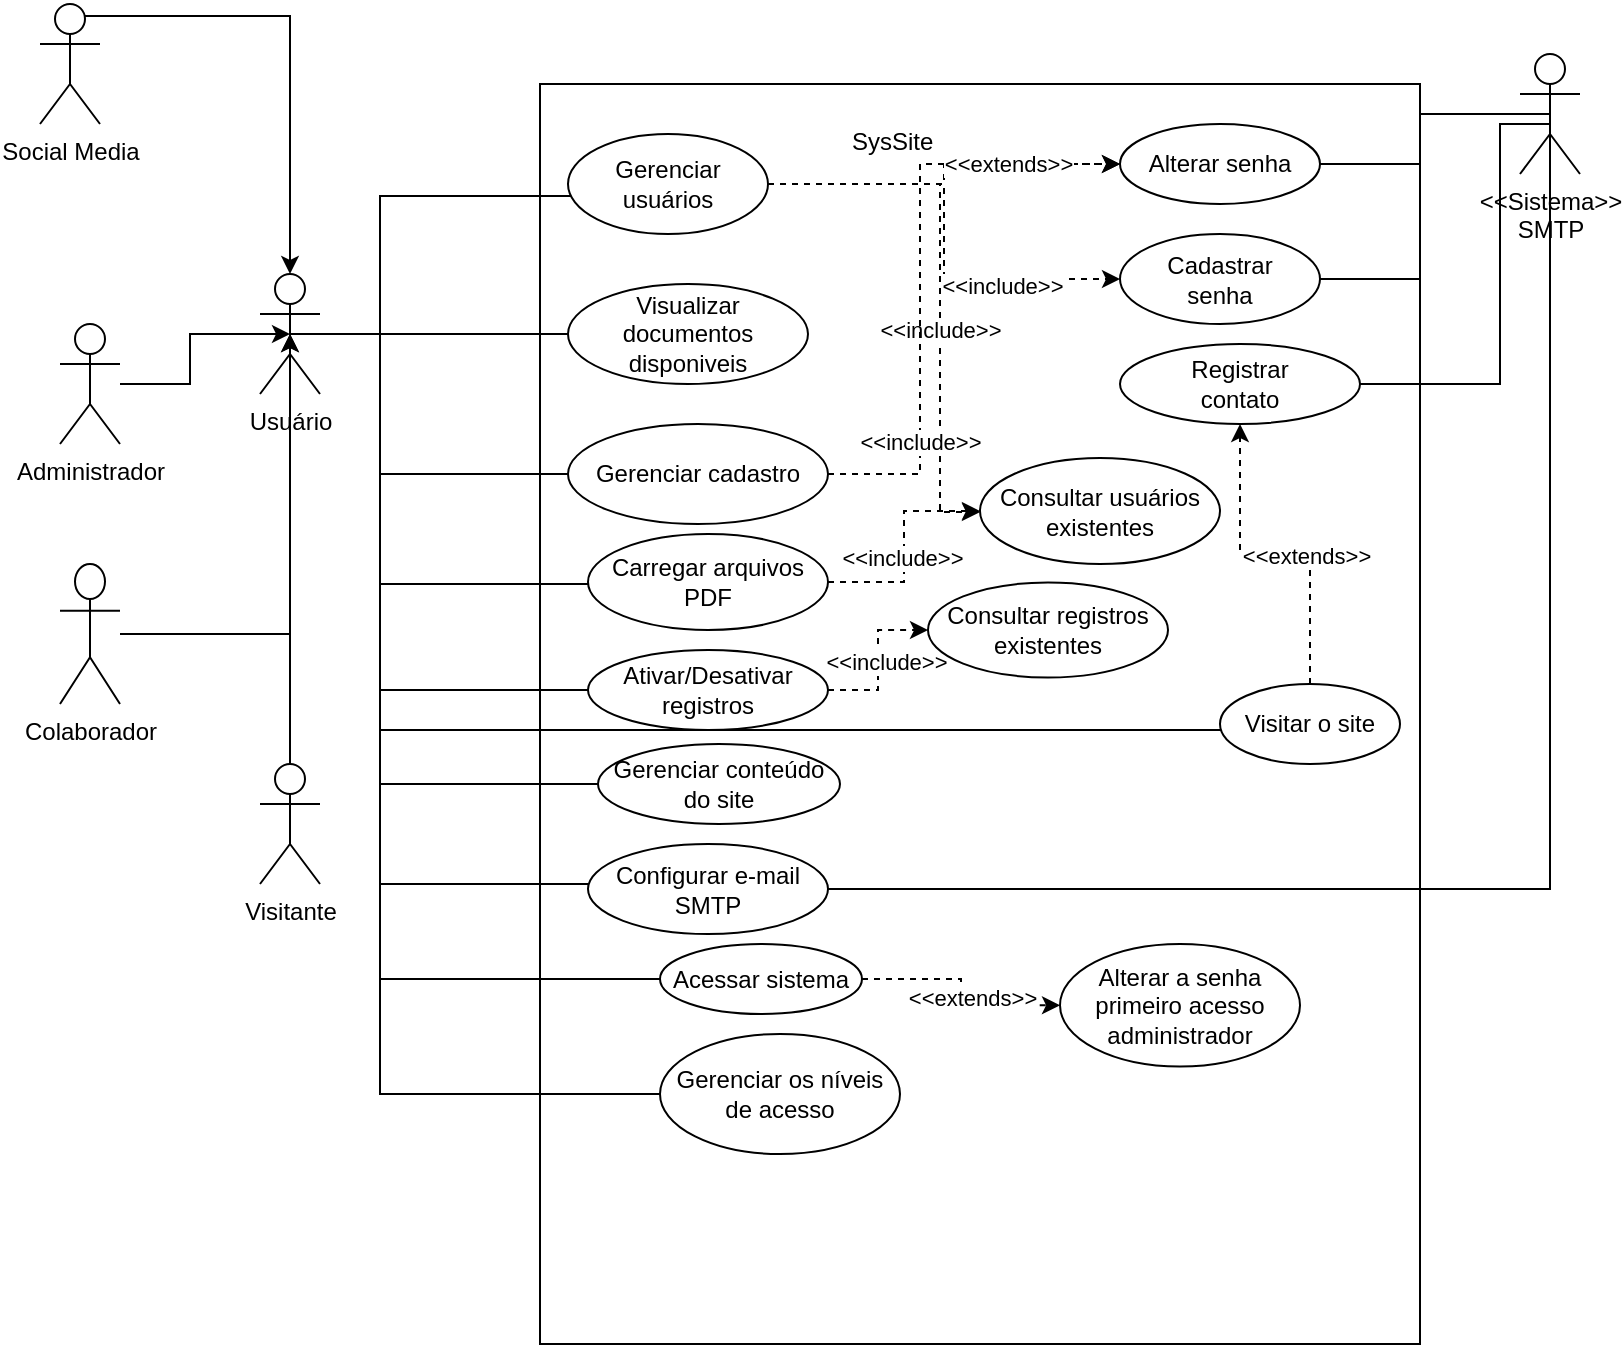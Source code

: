 <mxfile version="22.0.2" type="device">
  <diagram name="Página-1" id="qBIl0i3Tgtyagl_yFDEk">
    <mxGraphModel dx="1050" dy="621" grid="1" gridSize="10" guides="1" tooltips="1" connect="1" arrows="1" fold="1" page="1" pageScale="1" pageWidth="827" pageHeight="1169" math="0" shadow="0">
      <root>
        <mxCell id="0" />
        <mxCell id="1" parent="0" />
        <object label="Usuário" Usuário="" id="NZdatJUdCUIzOeaMkChF-2">
          <mxCell style="shape=umlActor;verticalLabelPosition=bottom;verticalAlign=top;html=1;outlineConnect=0;" parent="1" vertex="1">
            <mxGeometry x="140" y="145" width="30" height="60" as="geometry" />
          </mxCell>
        </object>
        <mxCell id="NZdatJUdCUIzOeaMkChF-13" style="edgeStyle=orthogonalEdgeStyle;rounded=0;orthogonalLoop=1;jettySize=auto;html=1;entryX=0.5;entryY=0.5;entryDx=0;entryDy=0;entryPerimeter=0;" parent="1" source="NZdatJUdCUIzOeaMkChF-5" target="NZdatJUdCUIzOeaMkChF-2" edge="1">
          <mxGeometry relative="1" as="geometry" />
        </mxCell>
        <object label="Administrador" Usuário="" id="NZdatJUdCUIzOeaMkChF-5">
          <mxCell style="shape=umlActor;verticalLabelPosition=bottom;verticalAlign=top;html=1;outlineConnect=0;" parent="1" vertex="1">
            <mxGeometry x="40" y="170" width="30" height="60" as="geometry" />
          </mxCell>
        </object>
        <mxCell id="NZdatJUdCUIzOeaMkChF-12" style="edgeStyle=orthogonalEdgeStyle;rounded=0;orthogonalLoop=1;jettySize=auto;html=1;entryX=0.5;entryY=0.5;entryDx=0;entryDy=0;entryPerimeter=0;" parent="1" source="NZdatJUdCUIzOeaMkChF-6" target="NZdatJUdCUIzOeaMkChF-2" edge="1">
          <mxGeometry relative="1" as="geometry" />
        </mxCell>
        <object label="Colaborador" Usuário="" id="NZdatJUdCUIzOeaMkChF-6">
          <mxCell style="shape=umlActor;verticalLabelPosition=bottom;verticalAlign=top;html=1;outlineConnect=0;" parent="1" vertex="1">
            <mxGeometry x="40" y="290" width="30" height="70" as="geometry" />
          </mxCell>
        </object>
        <mxCell id="NZdatJUdCUIzOeaMkChF-11" style="edgeStyle=orthogonalEdgeStyle;rounded=0;orthogonalLoop=1;jettySize=auto;html=1;exitX=0.75;exitY=0.1;exitDx=0;exitDy=0;exitPerimeter=0;" parent="1" source="NZdatJUdCUIzOeaMkChF-7" target="NZdatJUdCUIzOeaMkChF-2" edge="1">
          <mxGeometry relative="1" as="geometry">
            <mxPoint x="150" y="130" as="targetPoint" />
          </mxGeometry>
        </mxCell>
        <object label="Social Media" Usuário="" id="NZdatJUdCUIzOeaMkChF-7">
          <mxCell style="shape=umlActor;verticalLabelPosition=bottom;verticalAlign=top;html=1;outlineConnect=0;" parent="1" vertex="1">
            <mxGeometry x="30" y="10" width="30" height="60" as="geometry" />
          </mxCell>
        </object>
        <mxCell id="NZdatJUdCUIzOeaMkChF-14" value="" style="rounded=0;whiteSpace=wrap;html=1;" parent="1" vertex="1">
          <mxGeometry x="280" y="50" width="440" height="630" as="geometry" />
        </mxCell>
        <mxCell id="NZdatJUdCUIzOeaMkChF-15" value="SysSite" style="text;strokeColor=none;fillColor=none;spacingLeft=4;spacingRight=4;overflow=hidden;rotatable=0;points=[[0,0.5],[1,0.5]];portConstraint=eastwest;fontSize=12;whiteSpace=wrap;html=1;" parent="1" vertex="1">
          <mxGeometry x="430" y="65" width="60" height="30" as="geometry" />
        </mxCell>
        <mxCell id="NZdatJUdCUIzOeaMkChF-16" value="Visualizar documentos disponiveis" style="ellipse;whiteSpace=wrap;html=1;" parent="1" vertex="1">
          <mxGeometry x="294" y="150" width="120" height="50" as="geometry" />
        </mxCell>
        <mxCell id="NZdatJUdCUIzOeaMkChF-17" value="" style="endArrow=none;html=1;rounded=0;exitX=0.5;exitY=0.5;exitDx=0;exitDy=0;exitPerimeter=0;" parent="1" source="NZdatJUdCUIzOeaMkChF-2" target="NZdatJUdCUIzOeaMkChF-16" edge="1">
          <mxGeometry width="50" height="50" relative="1" as="geometry">
            <mxPoint x="380" y="290" as="sourcePoint" />
            <mxPoint x="430" y="240" as="targetPoint" />
          </mxGeometry>
        </mxCell>
        <mxCell id="NZdatJUdCUIzOeaMkChF-30" style="edgeStyle=orthogonalEdgeStyle;rounded=0;orthogonalLoop=1;jettySize=auto;html=1;entryX=0;entryY=0.5;entryDx=0;entryDy=0;dashed=1;" parent="1" source="NZdatJUdCUIzOeaMkChF-18" target="NZdatJUdCUIzOeaMkChF-23" edge="1">
          <mxGeometry relative="1" as="geometry" />
        </mxCell>
        <mxCell id="NZdatJUdCUIzOeaMkChF-43" value="&amp;lt;&amp;lt;include&amp;gt;&amp;gt;" style="edgeLabel;html=1;align=center;verticalAlign=middle;resizable=0;points=[];" parent="NZdatJUdCUIzOeaMkChF-30" vertex="1" connectable="0">
          <mxGeometry x="0.594" y="2" relative="1" as="geometry">
            <mxPoint x="-14" y="5" as="offset" />
          </mxGeometry>
        </mxCell>
        <mxCell id="NZdatJUdCUIzOeaMkChF-31" style="edgeStyle=orthogonalEdgeStyle;rounded=0;orthogonalLoop=1;jettySize=auto;html=1;entryX=0;entryY=0.5;entryDx=0;entryDy=0;dashed=1;" parent="1" source="NZdatJUdCUIzOeaMkChF-18" target="NZdatJUdCUIzOeaMkChF-19" edge="1">
          <mxGeometry relative="1" as="geometry" />
        </mxCell>
        <mxCell id="NZdatJUdCUIzOeaMkChF-41" style="edgeStyle=orthogonalEdgeStyle;rounded=0;orthogonalLoop=1;jettySize=auto;html=1;entryX=0.5;entryY=0.5;entryDx=0;entryDy=0;entryPerimeter=0;endArrow=none;endFill=0;" parent="1" target="NZdatJUdCUIzOeaMkChF-2" edge="1">
          <mxGeometry relative="1" as="geometry">
            <mxPoint x="324" y="105" as="sourcePoint" />
            <mxPoint x="200" y="170" as="targetPoint" />
            <Array as="points">
              <mxPoint x="324" y="106" />
              <mxPoint x="200" y="106" />
              <mxPoint x="200" y="175" />
            </Array>
          </mxGeometry>
        </mxCell>
        <mxCell id="NZdatJUdCUIzOeaMkChF-73" style="edgeStyle=orthogonalEdgeStyle;rounded=0;orthogonalLoop=1;jettySize=auto;html=1;dashed=1;" parent="1" source="NZdatJUdCUIzOeaMkChF-18" target="NZdatJUdCUIzOeaMkChF-52" edge="1">
          <mxGeometry relative="1" as="geometry">
            <Array as="points">
              <mxPoint x="480" y="100" />
              <mxPoint x="480" y="264" />
            </Array>
          </mxGeometry>
        </mxCell>
        <mxCell id="NZdatJUdCUIzOeaMkChF-74" value="&amp;lt;&amp;lt;include&amp;gt;&amp;gt;" style="edgeLabel;html=1;align=center;verticalAlign=middle;resizable=0;points=[];" parent="NZdatJUdCUIzOeaMkChF-73" vertex="1" connectable="0">
          <mxGeometry x="0.178" relative="1" as="geometry">
            <mxPoint as="offset" />
          </mxGeometry>
        </mxCell>
        <mxCell id="NZdatJUdCUIzOeaMkChF-18" value="Gerenciar usuários" style="ellipse;whiteSpace=wrap;html=1;" parent="1" vertex="1">
          <mxGeometry x="294" y="75" width="100" height="50" as="geometry" />
        </mxCell>
        <mxCell id="NZdatJUdCUIzOeaMkChF-19" value="Alterar senha" style="ellipse;whiteSpace=wrap;html=1;" parent="1" vertex="1">
          <mxGeometry x="570" y="70" width="100" height="40" as="geometry" />
        </mxCell>
        <mxCell id="NZdatJUdCUIzOeaMkChF-22" value="" style="edgeStyle=orthogonalEdgeStyle;rounded=0;orthogonalLoop=1;jettySize=auto;html=1;entryX=1;entryY=0.5;entryDx=0;entryDy=0;endArrow=none;endFill=0;" parent="1" source="NZdatJUdCUIzOeaMkChF-20" target="NZdatJUdCUIzOeaMkChF-19" edge="1">
          <mxGeometry relative="1" as="geometry">
            <mxPoint x="725" y="180" as="targetPoint" />
          </mxGeometry>
        </mxCell>
        <mxCell id="NZdatJUdCUIzOeaMkChF-24" style="edgeStyle=orthogonalEdgeStyle;rounded=0;orthogonalLoop=1;jettySize=auto;html=1;entryX=1;entryY=0.5;entryDx=0;entryDy=0;endArrow=none;endFill=0;exitX=0.5;exitY=0.5;exitDx=0;exitDy=0;exitPerimeter=0;" parent="1" source="NZdatJUdCUIzOeaMkChF-20" target="NZdatJUdCUIzOeaMkChF-23" edge="1">
          <mxGeometry relative="1" as="geometry" />
        </mxCell>
        <mxCell id="NZdatJUdCUIzOeaMkChF-26" style="edgeStyle=orthogonalEdgeStyle;rounded=0;orthogonalLoop=1;jettySize=auto;html=1;endArrow=none;endFill=0;exitX=0.5;exitY=0.5;exitDx=0;exitDy=0;exitPerimeter=0;" parent="1" source="NZdatJUdCUIzOeaMkChF-20" target="NZdatJUdCUIzOeaMkChF-25" edge="1">
          <mxGeometry relative="1" as="geometry">
            <Array as="points">
              <mxPoint x="785" y="70" />
              <mxPoint x="760" y="70" />
              <mxPoint x="760" y="200" />
            </Array>
          </mxGeometry>
        </mxCell>
        <mxCell id="NZdatJUdCUIzOeaMkChF-20" value="&amp;lt;&amp;lt;Sistema&amp;gt;&amp;gt;&lt;br&gt;SMTP" style="shape=umlActor;verticalLabelPosition=bottom;verticalAlign=top;html=1;outlineConnect=0;" parent="1" vertex="1">
          <mxGeometry x="770" y="35" width="30" height="60" as="geometry" />
        </mxCell>
        <mxCell id="NZdatJUdCUIzOeaMkChF-23" value="Cadastrar &lt;br&gt;senha" style="ellipse;whiteSpace=wrap;html=1;" parent="1" vertex="1">
          <mxGeometry x="570" y="125" width="100" height="45" as="geometry" />
        </mxCell>
        <mxCell id="NZdatJUdCUIzOeaMkChF-25" value="Registrar &lt;br&gt;contato" style="ellipse;whiteSpace=wrap;html=1;" parent="1" vertex="1">
          <mxGeometry x="570" y="180" width="120" height="40" as="geometry" />
        </mxCell>
        <mxCell id="NZdatJUdCUIzOeaMkChF-37" style="edgeStyle=orthogonalEdgeStyle;rounded=0;orthogonalLoop=1;jettySize=auto;html=1;entryX=0;entryY=0.5;entryDx=0;entryDy=0;dashed=1;" parent="1" source="NZdatJUdCUIzOeaMkChF-35" target="NZdatJUdCUIzOeaMkChF-19" edge="1">
          <mxGeometry relative="1" as="geometry">
            <Array as="points">
              <mxPoint x="470" y="245" />
              <mxPoint x="470" y="90" />
            </Array>
          </mxGeometry>
        </mxCell>
        <mxCell id="NZdatJUdCUIzOeaMkChF-42" value="&amp;lt;&amp;lt;include&amp;gt;&amp;gt;" style="edgeLabel;html=1;align=center;verticalAlign=middle;resizable=0;points=[];" parent="NZdatJUdCUIzOeaMkChF-37" vertex="1" connectable="0">
          <mxGeometry x="0.165" y="3" relative="1" as="geometry">
            <mxPoint x="3" y="113" as="offset" />
          </mxGeometry>
        </mxCell>
        <mxCell id="NZdatJUdCUIzOeaMkChF-44" value="&amp;lt;&amp;lt;extends&amp;gt;&amp;gt;" style="edgeLabel;html=1;align=center;verticalAlign=middle;resizable=0;points=[];" parent="NZdatJUdCUIzOeaMkChF-37" vertex="1" connectable="0">
          <mxGeometry x="0.624" relative="1" as="geometry">
            <mxPoint as="offset" />
          </mxGeometry>
        </mxCell>
        <mxCell id="NZdatJUdCUIzOeaMkChF-45" style="edgeStyle=orthogonalEdgeStyle;rounded=0;orthogonalLoop=1;jettySize=auto;html=1;entryX=0.5;entryY=0.5;entryDx=0;entryDy=0;entryPerimeter=0;endArrow=none;endFill=0;" parent="1" source="NZdatJUdCUIzOeaMkChF-35" target="NZdatJUdCUIzOeaMkChF-2" edge="1">
          <mxGeometry relative="1" as="geometry">
            <Array as="points">
              <mxPoint x="200" y="245" />
              <mxPoint x="200" y="175" />
            </Array>
          </mxGeometry>
        </mxCell>
        <mxCell id="NZdatJUdCUIzOeaMkChF-35" value="Gerenciar cadastro" style="ellipse;whiteSpace=wrap;html=1;" parent="1" vertex="1">
          <mxGeometry x="294" y="220" width="130" height="50" as="geometry" />
        </mxCell>
        <mxCell id="NZdatJUdCUIzOeaMkChF-47" style="edgeStyle=orthogonalEdgeStyle;rounded=0;orthogonalLoop=1;jettySize=auto;html=1;entryX=0.5;entryY=0.5;entryDx=0;entryDy=0;entryPerimeter=0;endArrow=none;endFill=0;" parent="1" source="NZdatJUdCUIzOeaMkChF-46" target="NZdatJUdCUIzOeaMkChF-2" edge="1">
          <mxGeometry relative="1" as="geometry">
            <Array as="points">
              <mxPoint x="200" y="450" />
              <mxPoint x="200" y="175" />
            </Array>
          </mxGeometry>
        </mxCell>
        <mxCell id="NZdatJUdCUIzOeaMkChF-57" style="edgeStyle=orthogonalEdgeStyle;rounded=0;orthogonalLoop=1;jettySize=auto;html=1;entryX=0.5;entryY=0.5;entryDx=0;entryDy=0;entryPerimeter=0;endArrow=none;endFill=0;" parent="1" source="NZdatJUdCUIzOeaMkChF-46" target="NZdatJUdCUIzOeaMkChF-20" edge="1">
          <mxGeometry relative="1" as="geometry" />
        </mxCell>
        <mxCell id="NZdatJUdCUIzOeaMkChF-46" value="Configurar e-mail SMTP" style="ellipse;whiteSpace=wrap;html=1;" parent="1" vertex="1">
          <mxGeometry x="304" y="430" width="120" height="45" as="geometry" />
        </mxCell>
        <mxCell id="NZdatJUdCUIzOeaMkChF-50" style="edgeStyle=orthogonalEdgeStyle;rounded=0;orthogonalLoop=1;jettySize=auto;html=1;entryX=0.5;entryY=0.5;entryDx=0;entryDy=0;entryPerimeter=0;endArrow=none;endFill=0;" parent="1" source="NZdatJUdCUIzOeaMkChF-49" target="NZdatJUdCUIzOeaMkChF-2" edge="1">
          <mxGeometry relative="1" as="geometry">
            <Array as="points">
              <mxPoint x="200" y="400" />
              <mxPoint x="200" y="175" />
            </Array>
          </mxGeometry>
        </mxCell>
        <mxCell id="NZdatJUdCUIzOeaMkChF-49" value="Gerenciar conteúdo do site" style="ellipse;whiteSpace=wrap;html=1;" parent="1" vertex="1">
          <mxGeometry x="309" y="380" width="121" height="40" as="geometry" />
        </mxCell>
        <mxCell id="NZdatJUdCUIzOeaMkChF-53" style="edgeStyle=orthogonalEdgeStyle;rounded=0;orthogonalLoop=1;jettySize=auto;html=1;entryX=0.5;entryY=0.5;entryDx=0;entryDy=0;entryPerimeter=0;endArrow=none;endFill=0;" parent="1" source="NZdatJUdCUIzOeaMkChF-51" target="NZdatJUdCUIzOeaMkChF-2" edge="1">
          <mxGeometry relative="1" as="geometry">
            <Array as="points">
              <mxPoint x="200" y="300" />
              <mxPoint x="200" y="175" />
            </Array>
          </mxGeometry>
        </mxCell>
        <mxCell id="NZdatJUdCUIzOeaMkChF-55" style="edgeStyle=orthogonalEdgeStyle;rounded=0;orthogonalLoop=1;jettySize=auto;html=1;dashed=1;" parent="1" source="NZdatJUdCUIzOeaMkChF-51" target="NZdatJUdCUIzOeaMkChF-52" edge="1">
          <mxGeometry relative="1" as="geometry" />
        </mxCell>
        <mxCell id="NZdatJUdCUIzOeaMkChF-56" value="&amp;lt;&amp;lt;include&amp;gt;&amp;gt;" style="edgeLabel;html=1;align=center;verticalAlign=middle;resizable=0;points=[];" parent="NZdatJUdCUIzOeaMkChF-55" vertex="1" connectable="0">
          <mxGeometry x="-0.09" y="1" relative="1" as="geometry">
            <mxPoint as="offset" />
          </mxGeometry>
        </mxCell>
        <mxCell id="NZdatJUdCUIzOeaMkChF-51" value="Carregar arquivos PDF" style="ellipse;whiteSpace=wrap;html=1;" parent="1" vertex="1">
          <mxGeometry x="304" y="275" width="120" height="48" as="geometry" />
        </mxCell>
        <mxCell id="NZdatJUdCUIzOeaMkChF-52" value="Consultar usuários existentes" style="ellipse;whiteSpace=wrap;html=1;" parent="1" vertex="1">
          <mxGeometry x="500" y="237" width="120" height="53" as="geometry" />
        </mxCell>
        <mxCell id="NZdatJUdCUIzOeaMkChF-60" value="" style="edgeStyle=orthogonalEdgeStyle;rounded=0;orthogonalLoop=1;jettySize=auto;html=1;dashed=1;" parent="1" source="NZdatJUdCUIzOeaMkChF-58" target="NZdatJUdCUIzOeaMkChF-25" edge="1">
          <mxGeometry relative="1" as="geometry" />
        </mxCell>
        <mxCell id="NZdatJUdCUIzOeaMkChF-61" value="&amp;lt;&amp;lt;extends&amp;gt;&amp;gt;" style="edgeLabel;html=1;align=center;verticalAlign=middle;resizable=0;points=[];" parent="NZdatJUdCUIzOeaMkChF-60" vertex="1" connectable="0">
          <mxGeometry x="-0.217" y="2" relative="1" as="geometry">
            <mxPoint as="offset" />
          </mxGeometry>
        </mxCell>
        <mxCell id="NZdatJUdCUIzOeaMkChF-68" style="edgeStyle=orthogonalEdgeStyle;rounded=0;orthogonalLoop=1;jettySize=auto;html=1;endArrow=none;endFill=0;" parent="1" target="NZdatJUdCUIzOeaMkChF-2" edge="1">
          <mxGeometry relative="1" as="geometry">
            <mxPoint x="635" y="372" as="sourcePoint" />
            <mxPoint x="170" y="207" as="targetPoint" />
            <Array as="points">
              <mxPoint x="635" y="373" />
              <mxPoint x="200" y="373" />
              <mxPoint x="200" y="175" />
            </Array>
          </mxGeometry>
        </mxCell>
        <mxCell id="NZdatJUdCUIzOeaMkChF-58" value="Visitar o site" style="ellipse;whiteSpace=wrap;html=1;" parent="1" vertex="1">
          <mxGeometry x="620" y="350" width="90" height="40" as="geometry" />
        </mxCell>
        <mxCell id="NZdatJUdCUIzOeaMkChF-65" style="edgeStyle=orthogonalEdgeStyle;rounded=0;orthogonalLoop=1;jettySize=auto;html=1;entryX=0.5;entryY=0.5;entryDx=0;entryDy=0;entryPerimeter=0;" parent="1" source="NZdatJUdCUIzOeaMkChF-62" target="NZdatJUdCUIzOeaMkChF-2" edge="1">
          <mxGeometry relative="1" as="geometry">
            <Array as="points">
              <mxPoint x="155" y="290" />
              <mxPoint x="155" y="290" />
            </Array>
          </mxGeometry>
        </mxCell>
        <mxCell id="NZdatJUdCUIzOeaMkChF-62" value="Visitante" style="shape=umlActor;verticalLabelPosition=bottom;verticalAlign=top;html=1;outlineConnect=0;" parent="1" vertex="1">
          <mxGeometry x="140" y="390" width="30" height="60" as="geometry" />
        </mxCell>
        <mxCell id="NZdatJUdCUIzOeaMkChF-69" style="edgeStyle=orthogonalEdgeStyle;rounded=0;orthogonalLoop=1;jettySize=auto;html=1;entryX=0.5;entryY=0.5;entryDx=0;entryDy=0;entryPerimeter=0;endArrow=none;endFill=0;" parent="1" source="NZdatJUdCUIzOeaMkChF-67" target="NZdatJUdCUIzOeaMkChF-2" edge="1">
          <mxGeometry relative="1" as="geometry">
            <Array as="points">
              <mxPoint x="200" y="353" />
              <mxPoint x="200" y="175" />
            </Array>
          </mxGeometry>
        </mxCell>
        <mxCell id="NZdatJUdCUIzOeaMkChF-71" style="edgeStyle=orthogonalEdgeStyle;rounded=0;orthogonalLoop=1;jettySize=auto;html=1;dashed=1;" parent="1" source="NZdatJUdCUIzOeaMkChF-67" target="NZdatJUdCUIzOeaMkChF-70" edge="1">
          <mxGeometry relative="1" as="geometry" />
        </mxCell>
        <mxCell id="NZdatJUdCUIzOeaMkChF-72" value="&amp;lt;&amp;lt;include&amp;gt;&amp;gt;" style="edgeLabel;html=1;align=center;verticalAlign=middle;resizable=0;points=[];" parent="NZdatJUdCUIzOeaMkChF-71" vertex="1" connectable="0">
          <mxGeometry x="-0.024" y="-4" relative="1" as="geometry">
            <mxPoint as="offset" />
          </mxGeometry>
        </mxCell>
        <mxCell id="NZdatJUdCUIzOeaMkChF-67" value="Ativar/Desativar registros" style="ellipse;whiteSpace=wrap;html=1;" parent="1" vertex="1">
          <mxGeometry x="304" y="333" width="120" height="40" as="geometry" />
        </mxCell>
        <mxCell id="NZdatJUdCUIzOeaMkChF-70" value="Consultar registros existentes" style="ellipse;whiteSpace=wrap;html=1;" parent="1" vertex="1">
          <mxGeometry x="474" y="299.25" width="120" height="47.5" as="geometry" />
        </mxCell>
        <mxCell id="NZdatJUdCUIzOeaMkChF-77" style="edgeStyle=orthogonalEdgeStyle;rounded=0;orthogonalLoop=1;jettySize=auto;html=1;dashed=1;" parent="1" source="NZdatJUdCUIzOeaMkChF-75" target="NZdatJUdCUIzOeaMkChF-76" edge="1">
          <mxGeometry relative="1" as="geometry" />
        </mxCell>
        <mxCell id="NZdatJUdCUIzOeaMkChF-79" value="&amp;lt;&amp;lt;extends&amp;gt;&amp;gt;" style="edgeLabel;html=1;align=center;verticalAlign=middle;resizable=0;points=[];" parent="NZdatJUdCUIzOeaMkChF-77" vertex="1" connectable="0">
          <mxGeometry x="0.21" y="4" relative="1" as="geometry">
            <mxPoint as="offset" />
          </mxGeometry>
        </mxCell>
        <mxCell id="NZdatJUdCUIzOeaMkChF-78" style="edgeStyle=orthogonalEdgeStyle;rounded=0;orthogonalLoop=1;jettySize=auto;html=1;endArrow=none;endFill=0;" parent="1" source="NZdatJUdCUIzOeaMkChF-75" target="NZdatJUdCUIzOeaMkChF-2" edge="1">
          <mxGeometry relative="1" as="geometry">
            <Array as="points">
              <mxPoint x="200" y="498" />
              <mxPoint x="200" y="175" />
            </Array>
          </mxGeometry>
        </mxCell>
        <mxCell id="NZdatJUdCUIzOeaMkChF-75" value="Acessar sistema" style="ellipse;whiteSpace=wrap;html=1;" parent="1" vertex="1">
          <mxGeometry x="340" y="480" width="101" height="35" as="geometry" />
        </mxCell>
        <mxCell id="NZdatJUdCUIzOeaMkChF-76" value="Alterar a senha primeiro acesso administrador" style="ellipse;whiteSpace=wrap;html=1;" parent="1" vertex="1">
          <mxGeometry x="540" y="480" width="120" height="61.25" as="geometry" />
        </mxCell>
        <mxCell id="2MfoSBhgGO-huHeiRhWu-5" value="Gerenciar os níveis de acesso" style="ellipse;whiteSpace=wrap;html=1;" vertex="1" parent="1">
          <mxGeometry x="340" y="525" width="120" height="60" as="geometry" />
        </mxCell>
        <mxCell id="2MfoSBhgGO-huHeiRhWu-6" value="" style="endArrow=none;html=1;rounded=0;entryX=0.5;entryY=0.5;entryDx=0;entryDy=0;entryPerimeter=0;exitX=0;exitY=0.5;exitDx=0;exitDy=0;" edge="1" parent="1" source="2MfoSBhgGO-huHeiRhWu-5" target="NZdatJUdCUIzOeaMkChF-2">
          <mxGeometry width="50" height="50" relative="1" as="geometry">
            <mxPoint x="390" y="350" as="sourcePoint" />
            <mxPoint x="130" y="290" as="targetPoint" />
            <Array as="points">
              <mxPoint x="200" y="555" />
              <mxPoint x="200" y="175" />
            </Array>
          </mxGeometry>
        </mxCell>
      </root>
    </mxGraphModel>
  </diagram>
</mxfile>
